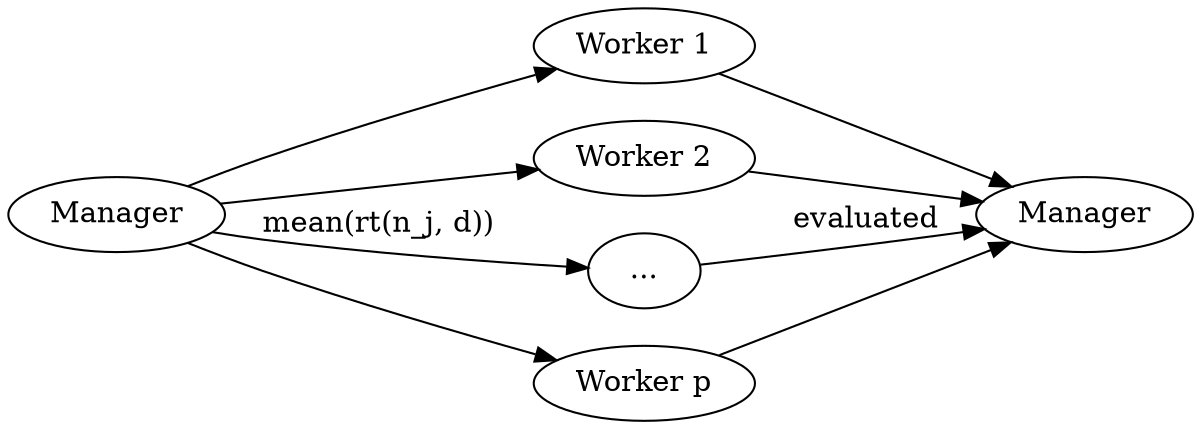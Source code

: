 digraph {
    rankdir=LR;
    //size="8,5"
    //node [shape = square]; 1, 2, 5;
    //node [shape = none]; 3;
    //node [shape = oval]; 0, 4;

    0 [label="Manager"];
    1 [label="Worker 1"];
    2 [label="Worker 2"];
    3 [label="..."];
    4 [label="Manager"];
    5 [label="Worker p"];

    0 -> 1;
    0 -> 2;
    0 -> 3 [label="mean(rt(n_j, d))"];
    0 -> 5;
    1 -> 4;
    2 -> 4;
    3 -> 4 [label="evaluated"];
    5 -> 4;
}
